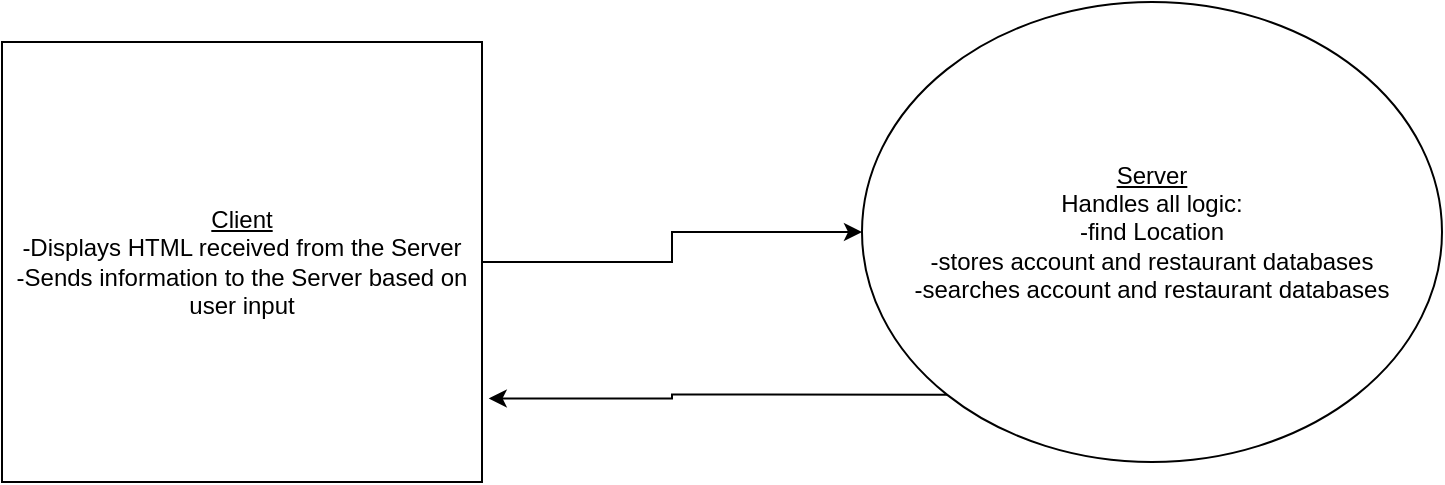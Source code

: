 <mxfile version="13.10.4" type="device"><diagram id="Bcu5PDnVwAYsB2rPPZMY" name="Page-1"><mxGraphModel dx="1248" dy="677" grid="1" gridSize="10" guides="1" tooltips="1" connect="1" arrows="1" fold="1" page="1" pageScale="1" pageWidth="850" pageHeight="1100" math="0" shadow="0"><root><mxCell id="0"/><mxCell id="1" parent="0"/><mxCell id="qy4-8prCpmGEjM9ltKTH-3" style="edgeStyle=orthogonalEdgeStyle;rounded=0;orthogonalLoop=1;jettySize=auto;html=1;exitX=1;exitY=0.5;exitDx=0;exitDy=0;entryX=0;entryY=0.5;entryDx=0;entryDy=0;" edge="1" parent="1" source="qy4-8prCpmGEjM9ltKTH-1" target="qy4-8prCpmGEjM9ltKTH-2"><mxGeometry relative="1" as="geometry"/></mxCell><mxCell id="qy4-8prCpmGEjM9ltKTH-1" value="&lt;u&gt;Client&lt;/u&gt;&lt;br&gt;-Displays HTML received from the Server&lt;br&gt;-Sends information to the Server based on user input" style="rounded=0;whiteSpace=wrap;html=1;" vertex="1" parent="1"><mxGeometry x="190" y="250" width="240" height="220" as="geometry"/></mxCell><mxCell id="qy4-8prCpmGEjM9ltKTH-4" style="edgeStyle=orthogonalEdgeStyle;rounded=0;orthogonalLoop=1;jettySize=auto;html=1;exitX=0;exitY=1;exitDx=0;exitDy=0;entryX=1.014;entryY=0.81;entryDx=0;entryDy=0;entryPerimeter=0;" edge="1" parent="1" source="qy4-8prCpmGEjM9ltKTH-2" target="qy4-8prCpmGEjM9ltKTH-1"><mxGeometry relative="1" as="geometry"/></mxCell><mxCell id="qy4-8prCpmGEjM9ltKTH-2" value="&lt;u&gt;Server&lt;/u&gt;&lt;br&gt;Handles all logic:&lt;br&gt;-find Location&lt;br&gt;-stores account and restaurant databases&lt;br&gt;-searches account and restaurant databases" style="ellipse;whiteSpace=wrap;html=1;" vertex="1" parent="1"><mxGeometry x="620" y="230" width="290" height="230" as="geometry"/></mxCell></root></mxGraphModel></diagram></mxfile>